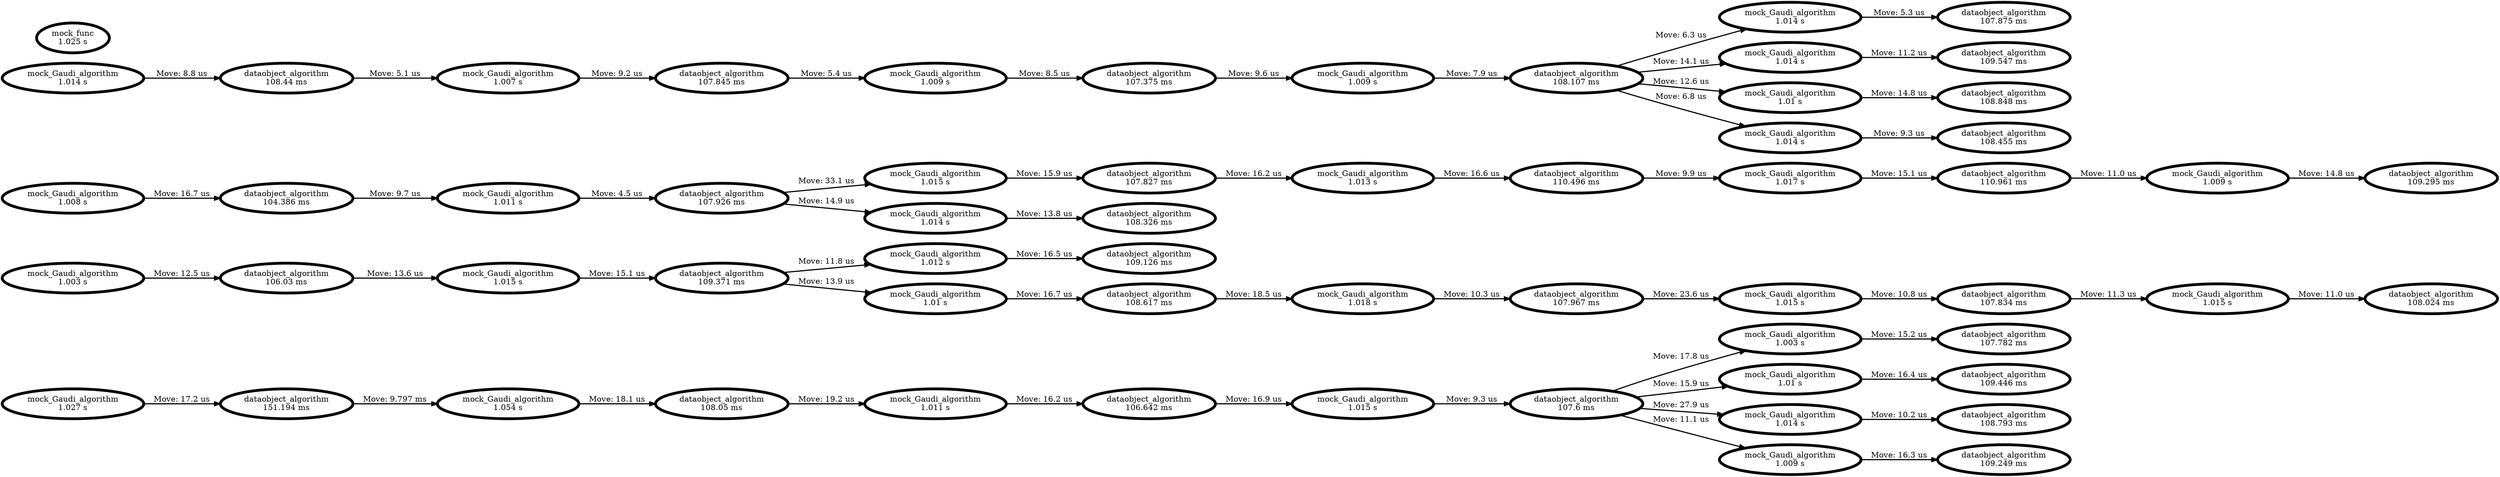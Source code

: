 strict digraph {
graph [layout=dot,rankdir=LR];
n_49 [label="mock_Gaudi_algorithm
1.027 s",color="#000000",shape="ellipse",penwidth=5];
n_5 [label="mock_Gaudi_algorithm
1.003 s",color="#000000",shape="ellipse",penwidth=5];
n_19 [label="mock_Gaudi_algorithm
1.008 s",color="#000000",shape="ellipse",penwidth=5];
n_50 [label="dataobject_algorithm
151.194 ms",color="#000000",shape="ellipse",penwidth=5];
n_6 [label="dataobject_algorithm
106.03 ms",color="#000000",shape="ellipse",penwidth=5];
n_20 [label="dataobject_algorithm
104.386 ms",color="#000000",shape="ellipse",penwidth=5];
n_51 [label="mock_Gaudi_algorithm
1.054 s",color="#000000",shape="ellipse",penwidth=5];
n_7 [label="mock_Gaudi_algorithm
1.015 s",color="#000000",shape="ellipse",penwidth=5];
n_21 [label="mock_Gaudi_algorithm
1.011 s",color="#000000",shape="ellipse",penwidth=5];
n_52 [label="dataobject_algorithm
108.05 ms",color="#000000",shape="ellipse",penwidth=5];
n_8 [label="dataobject_algorithm
109.371 ms",color="#000000",shape="ellipse",penwidth=5];
n_22 [label="dataobject_algorithm
107.926 ms",color="#000000",shape="ellipse",penwidth=5];
n_53 [label="mock_Gaudi_algorithm
1.011 s",color="#000000",shape="ellipse",penwidth=5];
n_17 [label="mock_Gaudi_algorithm
1.012 s",color="#000000",shape="ellipse",penwidth=5];
n_23 [label="mock_Gaudi_algorithm
1.015 s",color="#000000",shape="ellipse",penwidth=5];
n_54 [label="dataobject_algorithm
106.642 ms",color="#000000",shape="ellipse",penwidth=5];
n_18 [label="dataobject_algorithm
109.126 ms",color="#000000",shape="ellipse",penwidth=5];
n_24 [label="dataobject_algorithm
107.827 ms",color="#000000",shape="ellipse",penwidth=5];
n_55 [label="mock_Gaudi_algorithm
1.015 s",color="#000000",shape="ellipse",penwidth=5];
n_31 [label="mock_Gaudi_algorithm
1.014 s",color="#000000",shape="ellipse",penwidth=5];
n_25 [label="mock_Gaudi_algorithm
1.013 s",color="#000000",shape="ellipse",penwidth=5];
n_56 [label="dataobject_algorithm
107.6 ms",color="#000000",shape="ellipse",penwidth=5];
n_32 [label="dataobject_algorithm
108.326 ms",color="#000000",shape="ellipse",penwidth=5];
n_26 [label="dataobject_algorithm
110.496 ms",color="#000000",shape="ellipse",penwidth=5];
n_57 [label="mock_Gaudi_algorithm
1.003 s",color="#000000",shape="ellipse",penwidth=5];
n_59 [label="mock_Gaudi_algorithm
1.01 s",color="#000000",shape="ellipse",penwidth=5];
n_27 [label="mock_Gaudi_algorithm
1.017 s",color="#000000",shape="ellipse",penwidth=5];
n_58 [label="dataobject_algorithm
107.782 ms",color="#000000",shape="ellipse",penwidth=5];
n_60 [label="dataobject_algorithm
109.446 ms",color="#000000",shape="ellipse",penwidth=5];
n_28 [label="dataobject_algorithm
110.961 ms",color="#000000",shape="ellipse",penwidth=5];
n_61 [label="mock_Gaudi_algorithm
1.014 s",color="#000000",shape="ellipse",penwidth=5];
n_63 [label="mock_Gaudi_algorithm
1.009 s",color="#000000",shape="ellipse",penwidth=5];
n_29 [label="mock_Gaudi_algorithm
1.009 s",color="#000000",shape="ellipse",penwidth=5];
n_62 [label="dataobject_algorithm
108.793 ms",color="#000000",shape="ellipse",penwidth=5];
n_64 [label="dataobject_algorithm
109.249 ms",color="#000000",shape="ellipse",penwidth=5];
n_30 [label="dataobject_algorithm
109.295 ms",color="#000000",shape="ellipse",penwidth=5];
n_9 [label="mock_Gaudi_algorithm
1.01 s",color="#000000",shape="ellipse",penwidth=5];
n_33 [label="mock_Gaudi_algorithm
1.014 s",color="#000000",shape="ellipse",penwidth=5];
n_10 [label="dataobject_algorithm
108.617 ms",color="#000000",shape="ellipse",penwidth=5];
n_34 [label="dataobject_algorithm
108.44 ms",color="#000000",shape="ellipse",penwidth=5];
n_11 [label="mock_Gaudi_algorithm
1.018 s",color="#000000",shape="ellipse",penwidth=5];
n_35 [label="mock_Gaudi_algorithm
1.007 s",color="#000000",shape="ellipse",penwidth=5];
n_12 [label="dataobject_algorithm
107.967 ms",color="#000000",shape="ellipse",penwidth=5];
n_36 [label="dataobject_algorithm
107.845 ms",color="#000000",shape="ellipse",penwidth=5];
n_13 [label="mock_Gaudi_algorithm
1.015 s",color="#000000",shape="ellipse",penwidth=5];
n_37 [label="mock_Gaudi_algorithm
1.009 s",color="#000000",shape="ellipse",penwidth=5];
n_14 [label="dataobject_algorithm
107.834 ms",color="#000000",shape="ellipse",penwidth=5];
n_38 [label="dataobject_algorithm
107.375 ms",color="#000000",shape="ellipse",penwidth=5];
n_15 [label="mock_Gaudi_algorithm
1.015 s",color="#000000",shape="ellipse",penwidth=5];
n_39 [label="mock_Gaudi_algorithm
1.009 s",color="#000000",shape="ellipse",penwidth=5];
n_16 [label="dataobject_algorithm
108.024 ms",color="#000000",shape="ellipse",penwidth=5];
n_40 [label="dataobject_algorithm
108.107 ms",color="#000000",shape="ellipse",penwidth=5];
n_45 [label="mock_Gaudi_algorithm
1.014 s",color="#000000",shape="ellipse",penwidth=5];
n_47 [label="mock_Gaudi_algorithm
1.014 s",color="#000000",shape="ellipse",penwidth=5];
n_41 [label="mock_Gaudi_algorithm
1.01 s",color="#000000",shape="ellipse",penwidth=5];
n_46 [label="dataobject_algorithm
107.875 ms",color="#000000",shape="ellipse",penwidth=5];
n_48 [label="dataobject_algorithm
109.547 ms",color="#000000",shape="ellipse",penwidth=5];
n_42 [label="dataobject_algorithm
108.848 ms",color="#000000",shape="ellipse",penwidth=5];
n_43 [label="mock_Gaudi_algorithm
1.014 s",color="#000000",shape="ellipse",penwidth=5];
n_44 [label="dataobject_algorithm
108.455 ms",color="#000000",shape="ellipse",penwidth=5];
n_65 [label="mock_func
1.025 s",color="#000000",shape="ellipse",penwidth=5];
n_49 -> n_50 [label="Move: 17.2 us",color="#000000;0.5:#000000",penwidth=2];
n_5 -> n_6 [label="Move: 12.5 us",color="#000000;0.5:#000000",penwidth=2];
n_19 -> n_20 [label="Move: 16.7 us",color="#000000;0.5:#000000",penwidth=2];
n_50 -> n_51 [label="Move: 9.797 ms",color="#000000;0.5:#000000",penwidth=2];
n_6 -> n_7 [label="Move: 13.6 us",color="#000000;0.5:#000000",penwidth=2];
n_20 -> n_21 [label="Move: 9.7 us",color="#000000;0.5:#000000",penwidth=2];
n_51 -> n_52 [label="Move: 18.1 us",color="#000000;0.5:#000000",penwidth=2];
n_7 -> n_8 [label="Move: 15.1 us",color="#000000;0.5:#000000",penwidth=2];
n_21 -> n_22 [label="Move: 4.5 us",color="#000000;0.5:#000000",penwidth=2];
n_52 -> n_53 [label="Move: 19.2 us",color="#000000;0.5:#000000",penwidth=2];
n_8 -> n_17 [label="Move: 11.8 us",color="#000000;0.5:#000000",penwidth=2];
n_22 -> n_23 [label="Move: 33.1 us",color="#000000;0.5:#000000",penwidth=2];
n_53 -> n_54 [label="Move: 16.2 us",color="#000000;0.5:#000000",penwidth=2];
n_17 -> n_18 [label="Move: 16.5 us",color="#000000;0.5:#000000",penwidth=2];
n_23 -> n_24 [label="Move: 15.9 us",color="#000000;0.5:#000000",penwidth=2];
n_54 -> n_55 [label="Move: 16.9 us",color="#000000;0.5:#000000",penwidth=2];
n_22 -> n_31 [label="Move: 14.9 us",color="#000000;0.5:#000000",penwidth=2];
n_24 -> n_25 [label="Move: 16.2 us",color="#000000;0.5:#000000",penwidth=2];
n_55 -> n_56 [label="Move: 9.3 us",color="#000000;0.5:#000000",penwidth=2];
n_31 -> n_32 [label="Move: 13.8 us",color="#000000;0.5:#000000",penwidth=2];
n_25 -> n_26 [label="Move: 16.6 us",color="#000000;0.5:#000000",penwidth=2];
n_56 -> n_57 [label="Move: 17.8 us",color="#000000;0.5:#000000",penwidth=2];
n_56 -> n_59 [label="Move: 15.9 us",color="#000000;0.5:#000000",penwidth=2];
n_26 -> n_27 [label="Move: 9.9 us",color="#000000;0.5:#000000",penwidth=2];
n_57 -> n_58 [label="Move: 15.2 us",color="#000000;0.5:#000000",penwidth=2];
n_59 -> n_60 [label="Move: 16.4 us",color="#000000;0.5:#000000",penwidth=2];
n_27 -> n_28 [label="Move: 15.1 us",color="#000000;0.5:#000000",penwidth=2];
n_56 -> n_61 [label="Move: 27.9 us",color="#000000;0.5:#000000",penwidth=2];
n_56 -> n_63 [label="Move: 11.1 us",color="#000000;0.5:#000000",penwidth=2];
n_28 -> n_29 [label="Move: 11.0 us",color="#000000;0.5:#000000",penwidth=2];
n_61 -> n_62 [label="Move: 10.2 us",color="#000000;0.5:#000000",penwidth=2];
n_63 -> n_64 [label="Move: 16.3 us",color="#000000;0.5:#000000",penwidth=2];
n_29 -> n_30 [label="Move: 14.8 us",color="#000000;0.5:#000000",penwidth=2];
n_8 -> n_9 [label="Move: 13.9 us",color="#000000;0.5:#000000",penwidth=2];
n_9 -> n_10 [label="Move: 16.7 us",color="#000000;0.5:#000000",penwidth=2];
n_33 -> n_34 [label="Move: 8.8 us",color="#000000;0.5:#000000",penwidth=2];
n_10 -> n_11 [label="Move: 18.5 us",color="#000000;0.5:#000000",penwidth=2];
n_34 -> n_35 [label="Move: 5.1 us",color="#000000;0.5:#000000",penwidth=2];
n_11 -> n_12 [label="Move: 10.3 us",color="#000000;0.5:#000000",penwidth=2];
n_35 -> n_36 [label="Move: 9.2 us",color="#000000;0.5:#000000",penwidth=2];
n_12 -> n_13 [label="Move: 23.6 us",color="#000000;0.5:#000000",penwidth=2];
n_36 -> n_37 [label="Move: 5.4 us",color="#000000;0.5:#000000",penwidth=2];
n_13 -> n_14 [label="Move: 10.8 us",color="#000000;0.5:#000000",penwidth=2];
n_37 -> n_38 [label="Move: 8.5 us",color="#000000;0.5:#000000",penwidth=2];
n_14 -> n_15 [label="Move: 11.3 us",color="#000000;0.5:#000000",penwidth=2];
n_38 -> n_39 [label="Move: 9.6 us",color="#000000;0.5:#000000",penwidth=2];
n_15 -> n_16 [label="Move: 11.0 us",color="#000000;0.5:#000000",penwidth=2];
n_39 -> n_40 [label="Move: 7.9 us",color="#000000;0.5:#000000",penwidth=2];
n_40 -> n_45 [label="Move: 6.3 us",color="#000000;0.5:#000000",penwidth=2];
n_40 -> n_47 [label="Move: 14.1 us",color="#000000;0.5:#000000",penwidth=2];
n_40 -> n_41 [label="Move: 12.6 us",color="#000000;0.5:#000000",penwidth=2];
n_45 -> n_46 [label="Move: 5.3 us",color="#000000;0.5:#000000",penwidth=2];
n_47 -> n_48 [label="Move: 11.2 us",color="#000000;0.5:#000000",penwidth=2];
n_41 -> n_42 [label="Move: 14.8 us",color="#000000;0.5:#000000",penwidth=2];
n_40 -> n_43 [label="Move: 6.8 us",color="#000000;0.5:#000000",penwidth=2];
n_43 -> n_44 [label="Move: 9.3 us",color="#000000;0.5:#000000",penwidth=2];
}
